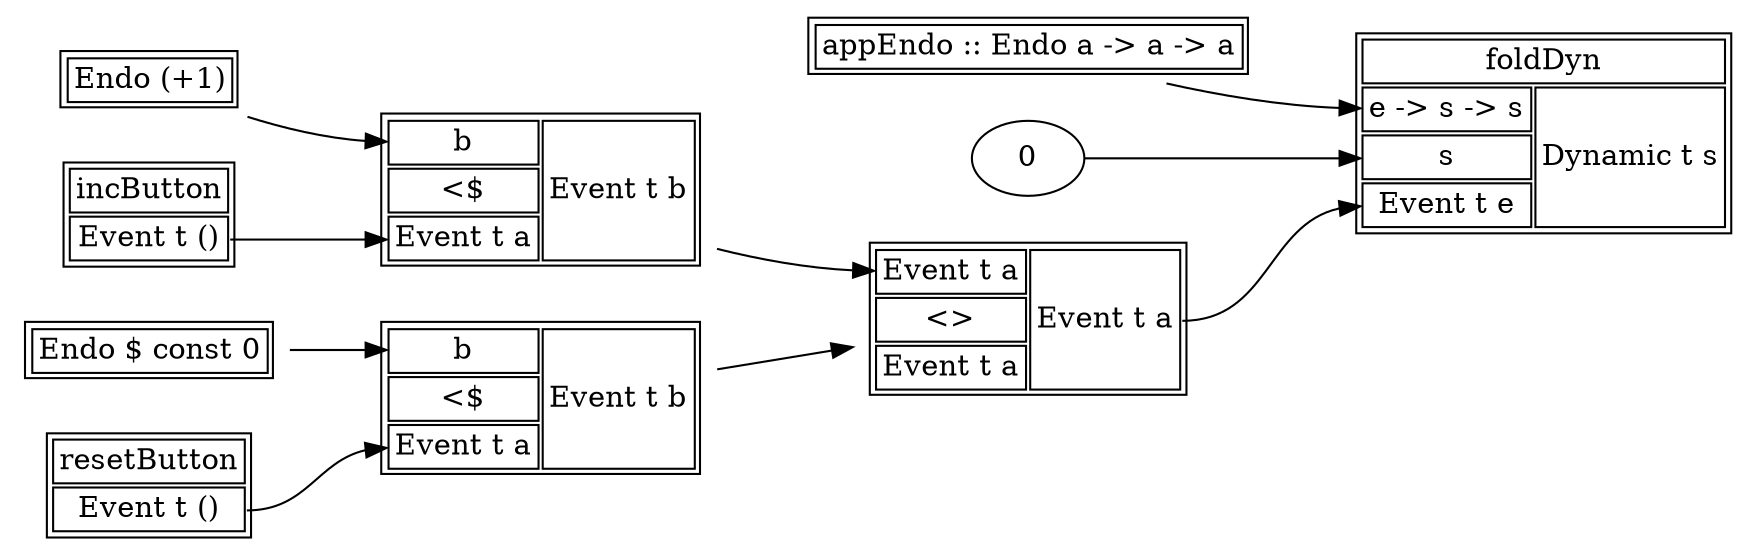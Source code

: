 digraph H {
  rankdir="LR";

  foldDyn [
           shape=plaintext
           label=<
           <table border='1' cellborder='1'>
            <tr><td colspan='2'>foldDyn</td></tr>
            <tr><td port="reducer">e -&gt; s -&gt; s</td><td rowspan='3' port="output">Dynamic t s</td></tr>
            <tr><td port="init">s</td></tr>
            <tr><td port="event">Event t e</td></tr>
           </table>>
  ];

  appEndo [
         shape=plaintext;
         label=<
         <table border='1'>
         <tr><td>appEndo :: Endo a -&gt; a -&gt; a</td></tr>
         </table>
         >
  ];

  resetEndo [
           shape=plaintext
           label=<
           <table border='1' cellborder='1'>
           <tr><td>Endo $ const 0</td></tr>
           </table>
           >
           ];

  incEndo [
             shape=plaintext
             label=<
             <table border='1' cellborder='1'>
             <tr><td>Endo (+1)</td></tr>
             </table>
             >
             ];

  mkReset [
       shape=plaintext
       label=<
       <table border='1' cellborder='1'>
       <tr><td port="inputVal">b</td><td port="output" rowspan='3'>Event t b</td></tr>
       <tr><td>&lt;$</td></tr>
       <tr><td port="inputE">Event t a</td></tr>
       </table>
       >
       ];

  mkInc [
           shape=plaintext
           label=<
           <table border='1' cellborder='1'>
           <tr><td port="inputVal">b</td><td port="output" rowspan='3'>Event t b</td></tr>
           <tr><td>&lt;$</td></tr>
           <tr><td port="inputE">Event t a</td></tr>
           </table>
           >
           ];

  mappend [
         shape=plaintext
         label=<
         <table border='1' cellborder='1'>
         <tr><td port="inputA">Event t a</td><td rowspan="3" port="output">Event t a</td></tr>
         <tr><td>&lt;&gt;</td></tr>
         <tr><td port="inputA">Event t a</td></tr>
         </table>
         >
         ];


  incButton [
          shape=plaintext
          label=<
          <table border='1' cellborder='1'>
          <tr><td>incButton</td></tr>
          <tr><td port='output'>Event t ()</td></tr>
          </table>
          >
  ];

  resetButton [
       shape=plaintext
       label=<
       <table border='1' cellborder='1'>
       <tr><td>resetButton</td></tr>
       <tr><td port='output'>Event t ()</td></tr>
       </table>
       >
  ];

  resetButton:output   -> mkReset:inputE;
  incButton:output     -> mkInc:inputE;
  incEndo              -> mkInc:inputVal;
  resetEndo            -> mkReset:inputVal;
  appEndo              -> foldDyn:reducer;
  mkInc                -> mappend:inputA;
  mkReset              -> mappend:inputB;
  mappend:output       -> foldDyn:event;
  0                    -> foldDyn:init;

}
